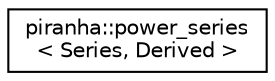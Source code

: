 digraph "Graphical Class Hierarchy"
{
  edge [fontname="Helvetica",fontsize="10",labelfontname="Helvetica",labelfontsize="10"];
  node [fontname="Helvetica",fontsize="10",shape=record];
  rankdir="LR";
  Node0 [label="piranha::power_series\l\< Series, Derived \>",height=0.2,width=0.4,color="black", fillcolor="white", style="filled",URL="$classpiranha_1_1power__series.html",tooltip="Power series toolbox. "];
}
